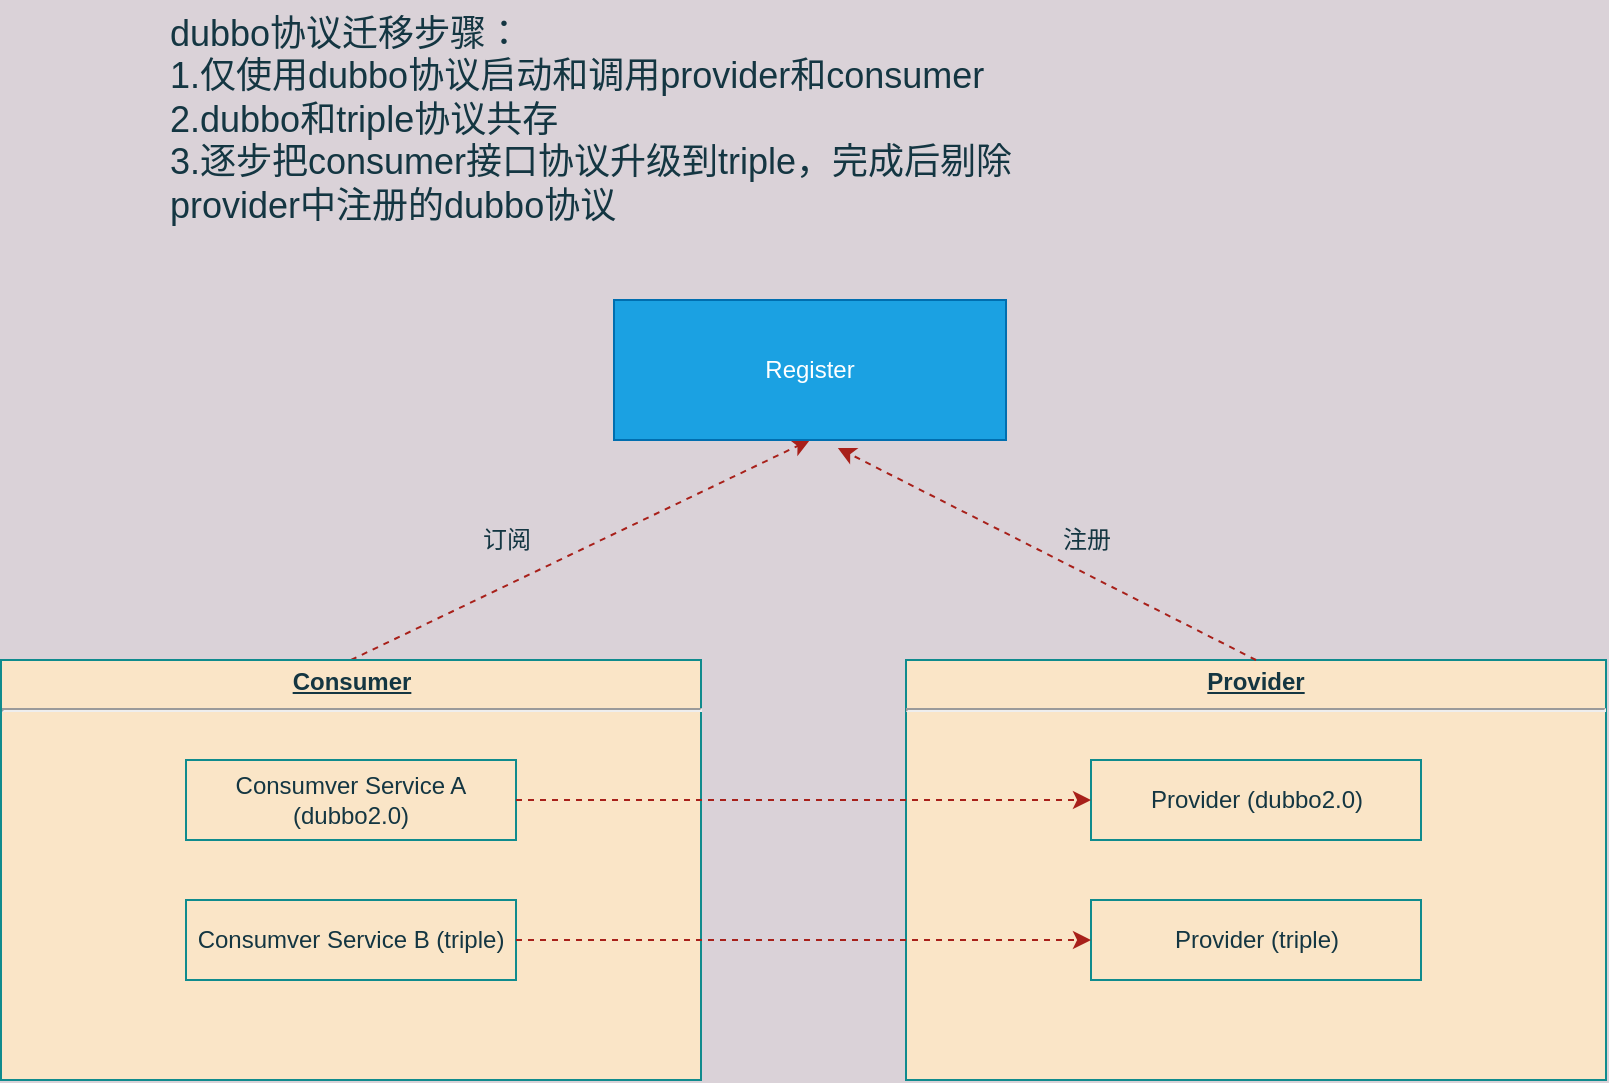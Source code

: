 <mxfile version="15.2.7" type="device"><diagram id="EkpNcWKg1ptRvh_1hAg9" name="第 1 页"><mxGraphModel dx="1086" dy="806" grid="1" gridSize="10" guides="1" tooltips="1" connect="1" arrows="1" fold="1" page="1" pageScale="1" pageWidth="827" pageHeight="1169" background="#DAD2D8" math="0" shadow="0"><root><mxCell id="0"/><mxCell id="1" parent="0"/><mxCell id="OKagnkA5ZPlG3-vUpyxk-1" value="&lt;font style=&quot;font-size: 18px&quot;&gt;dubbo协议迁移步骤：&lt;br&gt;1.仅使用dubbo协议启动和调用provider和consumer&lt;br&gt;2.dubbo和triple协议共存&lt;br&gt;3.逐步把consumer接口协议升级到triple，完成后剔除provider中注册的dubbo协议&lt;/font&gt;" style="text;html=1;strokeColor=none;fillColor=none;align=left;verticalAlign=middle;whiteSpace=wrap;rounded=0;fontColor=#143642;" vertex="1" parent="1"><mxGeometry x="130" y="60" width="480" height="120" as="geometry"/></mxCell><mxCell id="OKagnkA5ZPlG3-vUpyxk-43" style="rounded=1;sketch=0;orthogonalLoop=1;jettySize=auto;html=1;exitX=0.5;exitY=0;exitDx=0;exitDy=0;entryX=0.5;entryY=1;entryDx=0;entryDy=0;dashed=1;fontColor=#143642;strokeColor=#A8201A;fillColor=#FAE5C7;" edge="1" parent="1" source="OKagnkA5ZPlG3-vUpyxk-34" target="OKagnkA5ZPlG3-vUpyxk-40"><mxGeometry relative="1" as="geometry"/></mxCell><mxCell id="OKagnkA5ZPlG3-vUpyxk-34" value="&lt;p style=&quot;margin: 0px ; margin-top: 4px ; text-align: center ; text-decoration: underline&quot;&gt;&lt;b&gt;Consumer&lt;/b&gt;&lt;/p&gt;&lt;hr&gt;&lt;p style=&quot;margin: 0px ; margin-left: 8px&quot;&gt;&lt;br&gt;&lt;/p&gt;" style="verticalAlign=top;align=left;overflow=fill;fontSize=12;fontFamily=Helvetica;html=1;startSize=26;fillColor=#FAE5C7;strokeColor=#0F8B8D;fontColor=#143642;" vertex="1" parent="1"><mxGeometry x="47.5" y="390" width="350" height="210" as="geometry"/></mxCell><mxCell id="OKagnkA5ZPlG3-vUpyxk-35" value="Consumver Service A (dubbo2.0)" style="rounded=0;whiteSpace=wrap;html=1;startSize=26;fillColor=none;strokeColor=#0F8B8D;fontColor=#143642;" vertex="1" parent="1"><mxGeometry x="140" y="440" width="165" height="40" as="geometry"/></mxCell><mxCell id="OKagnkA5ZPlG3-vUpyxk-36" value="Consumver Service B (triple)" style="rounded=0;whiteSpace=wrap;html=1;startSize=26;fillColor=none;strokeColor=#0F8B8D;fontColor=#143642;" vertex="1" parent="1"><mxGeometry x="140" y="510" width="165" height="40" as="geometry"/></mxCell><mxCell id="OKagnkA5ZPlG3-vUpyxk-37" value="&lt;p style=&quot;margin: 0px ; margin-top: 4px ; text-align: center ; text-decoration: underline&quot;&gt;&lt;b&gt;Provider&lt;/b&gt;&lt;/p&gt;&lt;hr&gt;&lt;p style=&quot;margin: 0px ; margin-left: 8px&quot;&gt;&lt;br&gt;&lt;/p&gt;" style="verticalAlign=top;align=left;overflow=fill;fontSize=12;fontFamily=Helvetica;html=1;startSize=26;fillColor=#FAE5C7;strokeColor=#0F8B8D;fontColor=#143642;" vertex="1" parent="1"><mxGeometry x="500" y="390" width="350" height="210" as="geometry"/></mxCell><mxCell id="OKagnkA5ZPlG3-vUpyxk-38" value="Provider (dubbo2.0)" style="rounded=0;whiteSpace=wrap;html=1;startSize=26;fillColor=none;strokeColor=#0F8B8D;fontColor=#143642;" vertex="1" parent="1"><mxGeometry x="592.5" y="440" width="165" height="40" as="geometry"/></mxCell><mxCell id="OKagnkA5ZPlG3-vUpyxk-39" value="Provider (triple)" style="rounded=0;whiteSpace=wrap;html=1;startSize=26;fillColor=none;strokeColor=#0F8B8D;fontColor=#143642;" vertex="1" parent="1"><mxGeometry x="592.5" y="510" width="165" height="40" as="geometry"/></mxCell><mxCell id="OKagnkA5ZPlG3-vUpyxk-40" value="Register" style="rounded=0;whiteSpace=wrap;html=1;sketch=0;fontColor=#ffffff;strokeColor=#006EAF;fillColor=#1ba1e2;" vertex="1" parent="1"><mxGeometry x="354" y="210" width="196" height="70" as="geometry"/></mxCell><mxCell id="OKagnkA5ZPlG3-vUpyxk-41" value="" style="endArrow=classic;html=1;fontColor=#143642;strokeColor=#A8201A;fillColor=#FAE5C7;exitX=0.5;exitY=0;exitDx=0;exitDy=0;entryX=0.571;entryY=1.057;entryDx=0;entryDy=0;entryPerimeter=0;dashed=1;" edge="1" parent="1" source="OKagnkA5ZPlG3-vUpyxk-37" target="OKagnkA5ZPlG3-vUpyxk-40"><mxGeometry width="50" height="50" relative="1" as="geometry"><mxPoint x="460" y="330" as="sourcePoint"/><mxPoint x="510" y="280" as="targetPoint"/></mxGeometry></mxCell><mxCell id="OKagnkA5ZPlG3-vUpyxk-42" value="注册" style="text;html=1;align=center;verticalAlign=middle;resizable=0;points=[];autosize=1;strokeColor=none;fillColor=none;fontColor=#143642;" vertex="1" parent="1"><mxGeometry x="570" y="320" width="40" height="20" as="geometry"/></mxCell><mxCell id="OKagnkA5ZPlG3-vUpyxk-44" value="订阅" style="text;html=1;align=center;verticalAlign=middle;resizable=0;points=[];autosize=1;strokeColor=none;fillColor=none;fontColor=#143642;" vertex="1" parent="1"><mxGeometry x="280" y="320" width="40" height="20" as="geometry"/></mxCell><mxCell id="OKagnkA5ZPlG3-vUpyxk-46" style="edgeStyle=none;rounded=1;sketch=0;orthogonalLoop=1;jettySize=auto;html=1;exitX=1;exitY=0.5;exitDx=0;exitDy=0;entryX=0;entryY=0.5;entryDx=0;entryDy=0;dashed=1;fontColor=#143642;strokeColor=#A8201A;fillColor=#FAE5C7;" edge="1" parent="1" source="OKagnkA5ZPlG3-vUpyxk-36" target="OKagnkA5ZPlG3-vUpyxk-39"><mxGeometry relative="1" as="geometry"/></mxCell><mxCell id="OKagnkA5ZPlG3-vUpyxk-45" style="edgeStyle=none;rounded=1;sketch=0;orthogonalLoop=1;jettySize=auto;html=1;exitX=1;exitY=0.5;exitDx=0;exitDy=0;dashed=1;fontColor=#143642;strokeColor=#A8201A;fillColor=#FAE5C7;entryX=0;entryY=0.5;entryDx=0;entryDy=0;entryPerimeter=0;snapToPoint=0;" edge="1" parent="1" source="OKagnkA5ZPlG3-vUpyxk-35" target="OKagnkA5ZPlG3-vUpyxk-38"><mxGeometry relative="1" as="geometry"/></mxCell></root></mxGraphModel></diagram></mxfile>